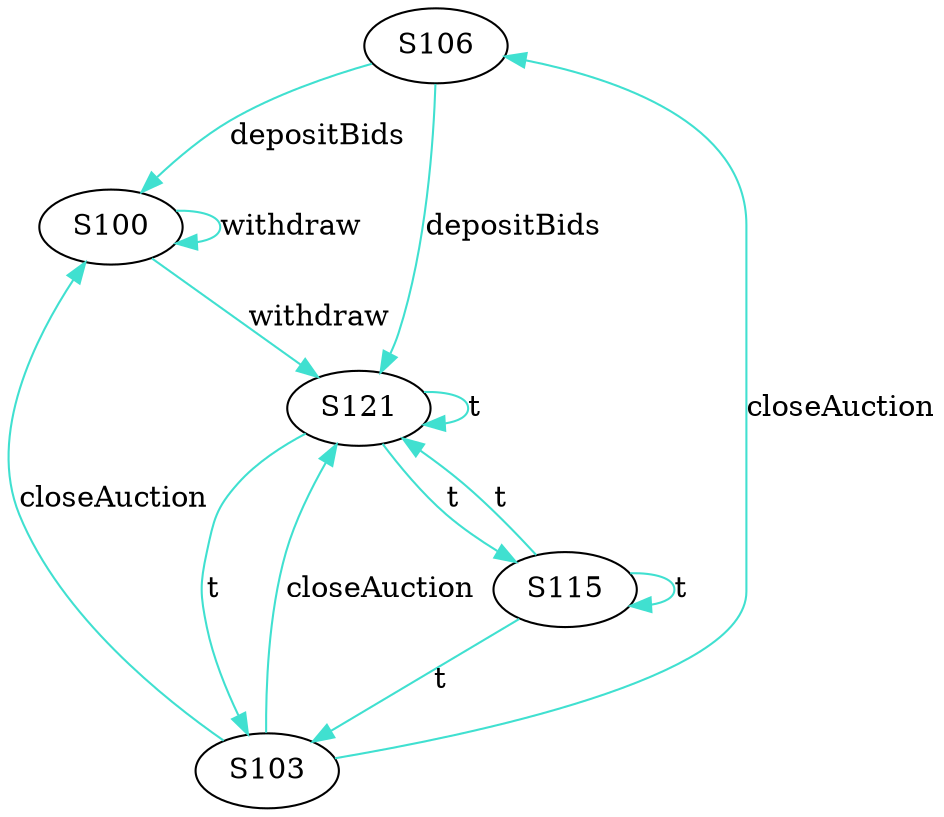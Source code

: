 digraph {

S106->S100 [label="depositBids", style="", color="turquoise"]
S106->S121 [label="depositBids", style="", color="turquoise"]
S100->S100 [label="withdraw", style="", color="turquoise"]
S100->S121 [label="withdraw", style="", color="turquoise"]
S115->S103 [label="t", style="", color="turquoise"]
S115->S115 [label="t", style="", color="turquoise"]
S115->S121 [label="t", style="", color="turquoise"]
S121->S103 [label="t", style="", color="turquoise"]
S121->S115 [label="t", style="", color="turquoise"]
S121->S121 [label="t", style="", color="turquoise"]
S103->S100 [label="closeAuction", style="", color="turquoise"]
S103->S106 [label="closeAuction", style="", color="turquoise"]
S103->S121 [label="closeAuction", style="", color="turquoise"]
}